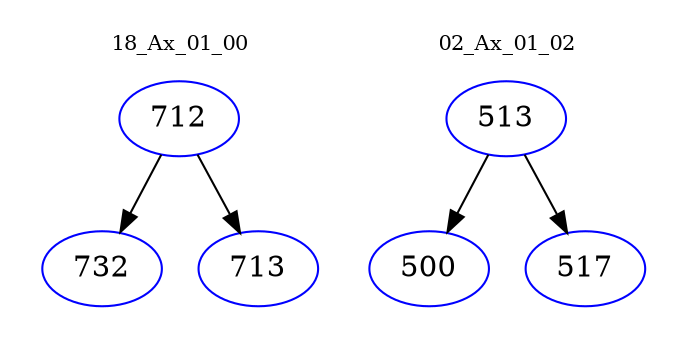 digraph{
subgraph cluster_0 {
color = white
label = "18_Ax_01_00";
fontsize=10;
T0_712 [label="712", color="blue"]
T0_712 -> T0_732 [color="black"]
T0_732 [label="732", color="blue"]
T0_712 -> T0_713 [color="black"]
T0_713 [label="713", color="blue"]
}
subgraph cluster_1 {
color = white
label = "02_Ax_01_02";
fontsize=10;
T1_513 [label="513", color="blue"]
T1_513 -> T1_500 [color="black"]
T1_500 [label="500", color="blue"]
T1_513 -> T1_517 [color="black"]
T1_517 [label="517", color="blue"]
}
}
